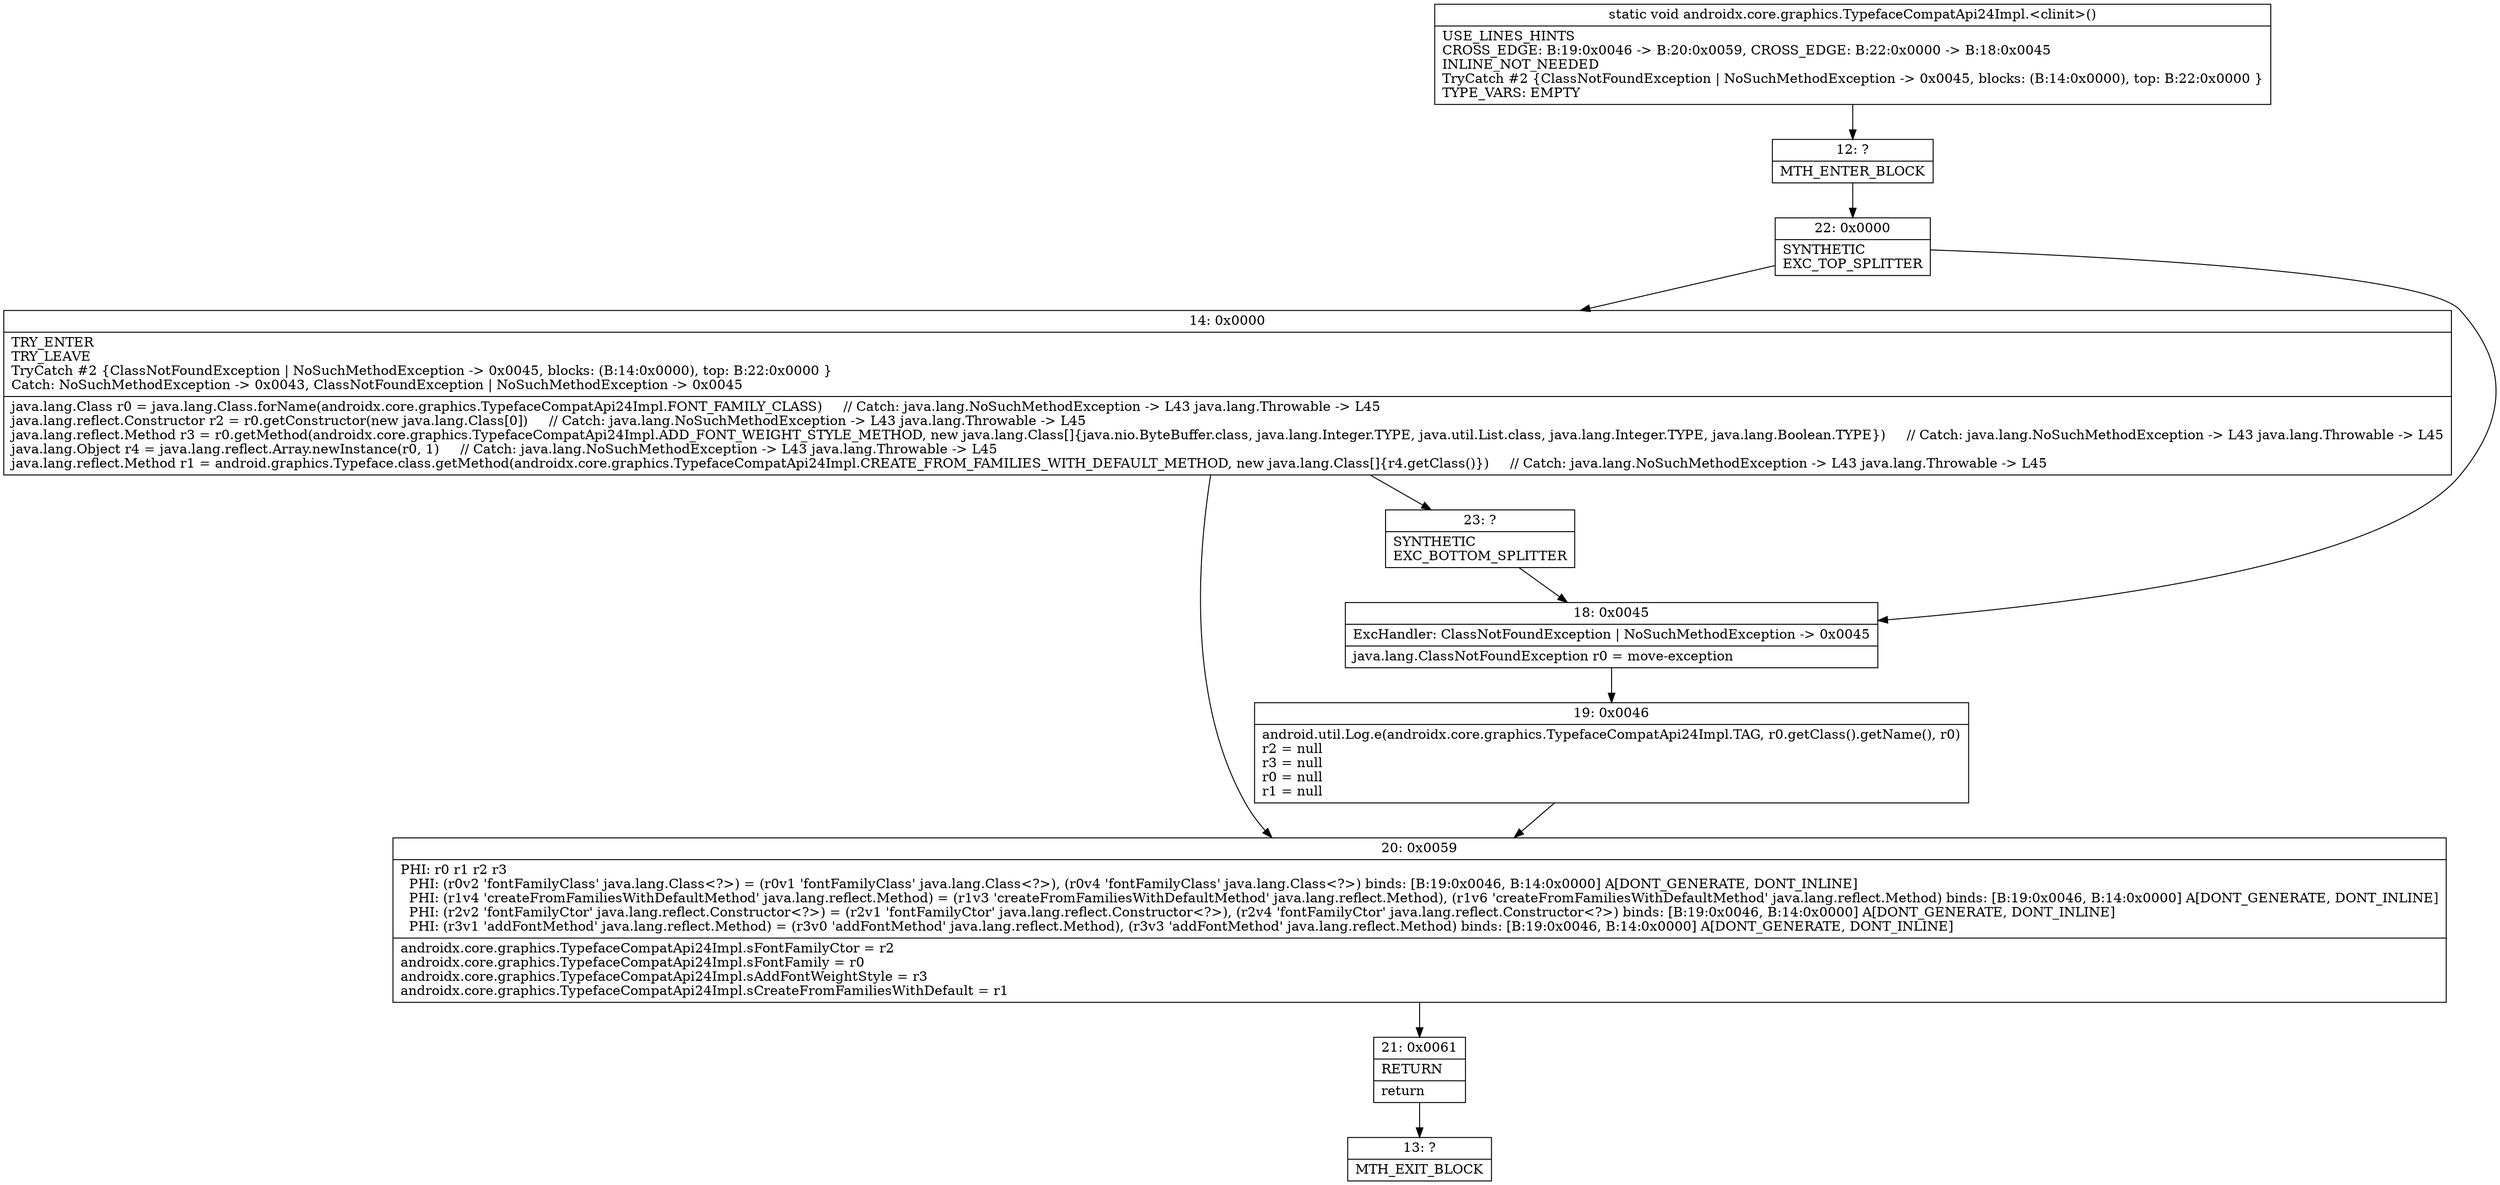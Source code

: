 digraph "CFG forandroidx.core.graphics.TypefaceCompatApi24Impl.\<clinit\>()V" {
Node_12 [shape=record,label="{12\:\ ?|MTH_ENTER_BLOCK\l}"];
Node_22 [shape=record,label="{22\:\ 0x0000|SYNTHETIC\lEXC_TOP_SPLITTER\l}"];
Node_14 [shape=record,label="{14\:\ 0x0000|TRY_ENTER\lTRY_LEAVE\lTryCatch #2 \{ClassNotFoundException \| NoSuchMethodException \-\> 0x0045, blocks: (B:14:0x0000), top: B:22:0x0000 \}\lCatch: NoSuchMethodException \-\> 0x0043, ClassNotFoundException \| NoSuchMethodException \-\> 0x0045\l|java.lang.Class r0 = java.lang.Class.forName(androidx.core.graphics.TypefaceCompatApi24Impl.FONT_FAMILY_CLASS)     \/\/ Catch: java.lang.NoSuchMethodException \-\> L43 java.lang.Throwable \-\> L45\ljava.lang.reflect.Constructor r2 = r0.getConstructor(new java.lang.Class[0])     \/\/ Catch: java.lang.NoSuchMethodException \-\> L43 java.lang.Throwable \-\> L45\ljava.lang.reflect.Method r3 = r0.getMethod(androidx.core.graphics.TypefaceCompatApi24Impl.ADD_FONT_WEIGHT_STYLE_METHOD, new java.lang.Class[]\{java.nio.ByteBuffer.class, java.lang.Integer.TYPE, java.util.List.class, java.lang.Integer.TYPE, java.lang.Boolean.TYPE\})     \/\/ Catch: java.lang.NoSuchMethodException \-\> L43 java.lang.Throwable \-\> L45\ljava.lang.Object r4 = java.lang.reflect.Array.newInstance(r0, 1)     \/\/ Catch: java.lang.NoSuchMethodException \-\> L43 java.lang.Throwable \-\> L45\ljava.lang.reflect.Method r1 = android.graphics.Typeface.class.getMethod(androidx.core.graphics.TypefaceCompatApi24Impl.CREATE_FROM_FAMILIES_WITH_DEFAULT_METHOD, new java.lang.Class[]\{r4.getClass()\})     \/\/ Catch: java.lang.NoSuchMethodException \-\> L43 java.lang.Throwable \-\> L45\l}"];
Node_20 [shape=record,label="{20\:\ 0x0059|PHI: r0 r1 r2 r3 \l  PHI: (r0v2 'fontFamilyClass' java.lang.Class\<?\>) = (r0v1 'fontFamilyClass' java.lang.Class\<?\>), (r0v4 'fontFamilyClass' java.lang.Class\<?\>) binds: [B:19:0x0046, B:14:0x0000] A[DONT_GENERATE, DONT_INLINE]\l  PHI: (r1v4 'createFromFamiliesWithDefaultMethod' java.lang.reflect.Method) = (r1v3 'createFromFamiliesWithDefaultMethod' java.lang.reflect.Method), (r1v6 'createFromFamiliesWithDefaultMethod' java.lang.reflect.Method) binds: [B:19:0x0046, B:14:0x0000] A[DONT_GENERATE, DONT_INLINE]\l  PHI: (r2v2 'fontFamilyCtor' java.lang.reflect.Constructor\<?\>) = (r2v1 'fontFamilyCtor' java.lang.reflect.Constructor\<?\>), (r2v4 'fontFamilyCtor' java.lang.reflect.Constructor\<?\>) binds: [B:19:0x0046, B:14:0x0000] A[DONT_GENERATE, DONT_INLINE]\l  PHI: (r3v1 'addFontMethod' java.lang.reflect.Method) = (r3v0 'addFontMethod' java.lang.reflect.Method), (r3v3 'addFontMethod' java.lang.reflect.Method) binds: [B:19:0x0046, B:14:0x0000] A[DONT_GENERATE, DONT_INLINE]\l|androidx.core.graphics.TypefaceCompatApi24Impl.sFontFamilyCtor = r2\landroidx.core.graphics.TypefaceCompatApi24Impl.sFontFamily = r0\landroidx.core.graphics.TypefaceCompatApi24Impl.sAddFontWeightStyle = r3\landroidx.core.graphics.TypefaceCompatApi24Impl.sCreateFromFamiliesWithDefault = r1\l}"];
Node_21 [shape=record,label="{21\:\ 0x0061|RETURN\l|return\l}"];
Node_13 [shape=record,label="{13\:\ ?|MTH_EXIT_BLOCK\l}"];
Node_23 [shape=record,label="{23\:\ ?|SYNTHETIC\lEXC_BOTTOM_SPLITTER\l}"];
Node_18 [shape=record,label="{18\:\ 0x0045|ExcHandler: ClassNotFoundException \| NoSuchMethodException \-\> 0x0045\l|java.lang.ClassNotFoundException r0 = move\-exception\l}"];
Node_19 [shape=record,label="{19\:\ 0x0046|android.util.Log.e(androidx.core.graphics.TypefaceCompatApi24Impl.TAG, r0.getClass().getName(), r0)\lr2 = null\lr3 = null\lr0 = null\lr1 = null\l}"];
MethodNode[shape=record,label="{static void androidx.core.graphics.TypefaceCompatApi24Impl.\<clinit\>()  | USE_LINES_HINTS\lCROSS_EDGE: B:19:0x0046 \-\> B:20:0x0059, CROSS_EDGE: B:22:0x0000 \-\> B:18:0x0045\lINLINE_NOT_NEEDED\lTryCatch #2 \{ClassNotFoundException \| NoSuchMethodException \-\> 0x0045, blocks: (B:14:0x0000), top: B:22:0x0000 \}\lTYPE_VARS: EMPTY\l}"];
MethodNode -> Node_12;Node_12 -> Node_22;
Node_22 -> Node_14;
Node_22 -> Node_18;
Node_14 -> Node_20;
Node_14 -> Node_23;
Node_20 -> Node_21;
Node_21 -> Node_13;
Node_23 -> Node_18;
Node_18 -> Node_19;
Node_19 -> Node_20;
}

